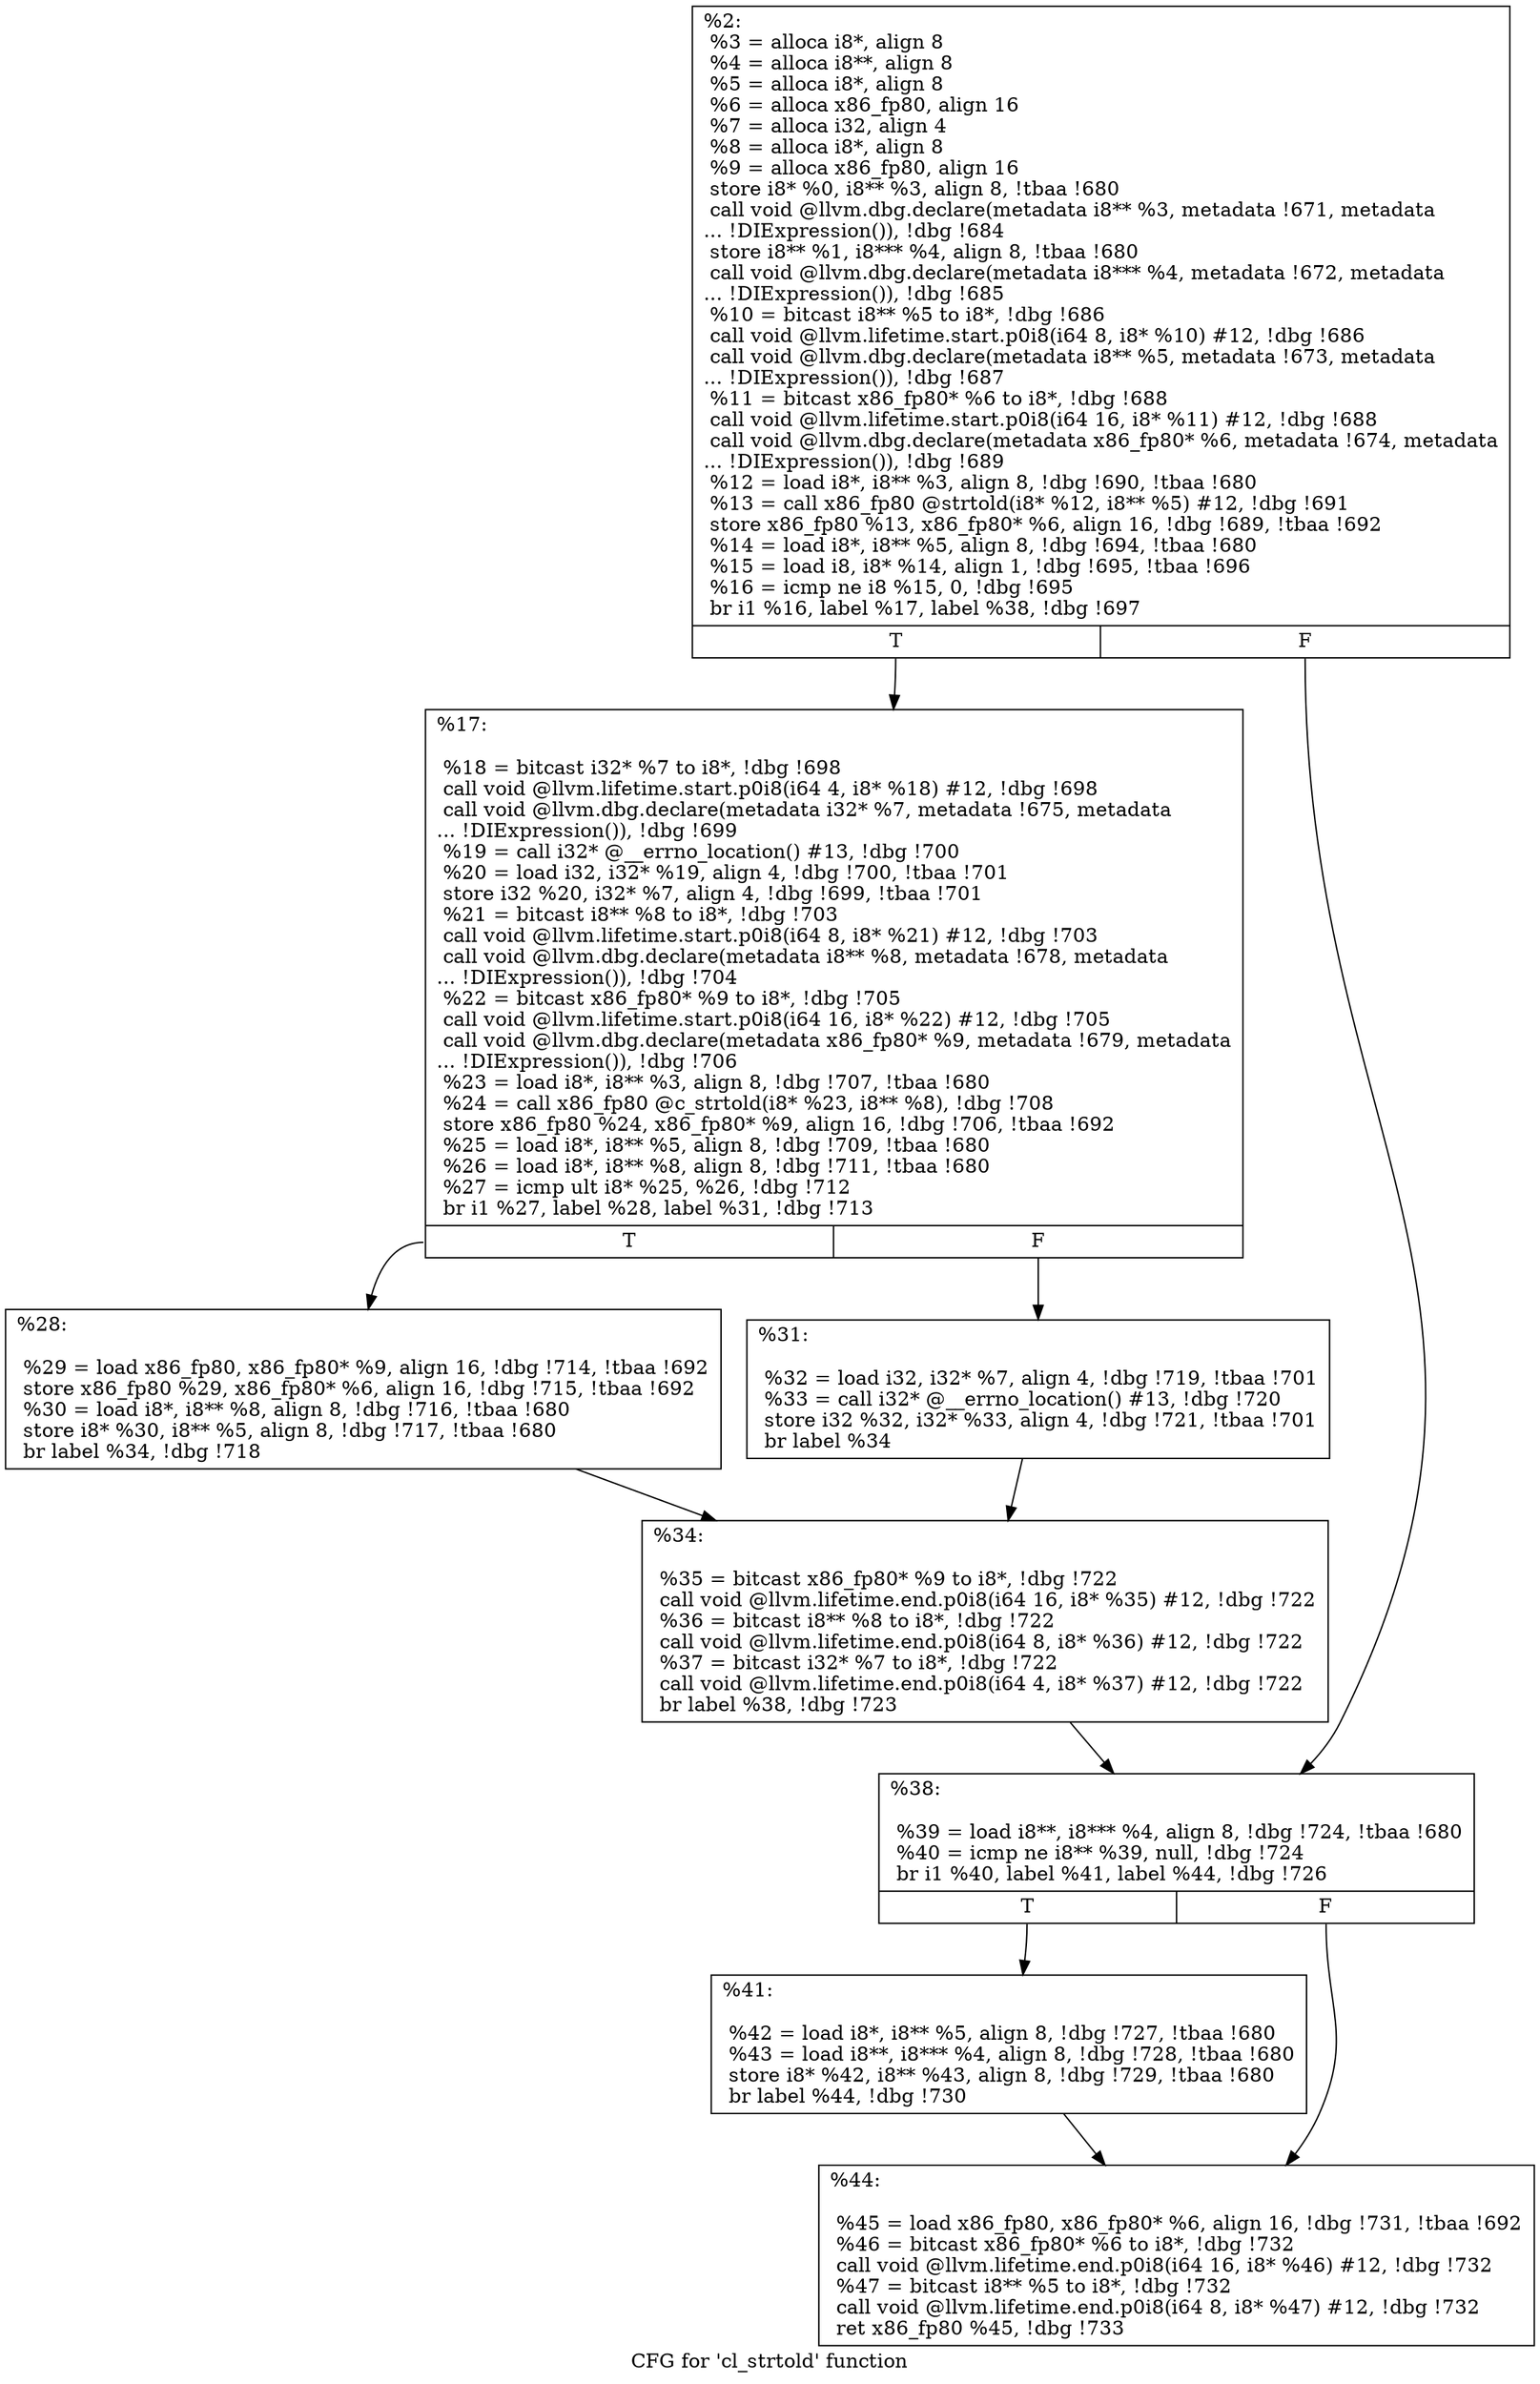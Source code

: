 digraph "CFG for 'cl_strtold' function" {
	label="CFG for 'cl_strtold' function";

	Node0x1c633c0 [shape=record,label="{%2:\l  %3 = alloca i8*, align 8\l  %4 = alloca i8**, align 8\l  %5 = alloca i8*, align 8\l  %6 = alloca x86_fp80, align 16\l  %7 = alloca i32, align 4\l  %8 = alloca i8*, align 8\l  %9 = alloca x86_fp80, align 16\l  store i8* %0, i8** %3, align 8, !tbaa !680\l  call void @llvm.dbg.declare(metadata i8** %3, metadata !671, metadata\l... !DIExpression()), !dbg !684\l  store i8** %1, i8*** %4, align 8, !tbaa !680\l  call void @llvm.dbg.declare(metadata i8*** %4, metadata !672, metadata\l... !DIExpression()), !dbg !685\l  %10 = bitcast i8** %5 to i8*, !dbg !686\l  call void @llvm.lifetime.start.p0i8(i64 8, i8* %10) #12, !dbg !686\l  call void @llvm.dbg.declare(metadata i8** %5, metadata !673, metadata\l... !DIExpression()), !dbg !687\l  %11 = bitcast x86_fp80* %6 to i8*, !dbg !688\l  call void @llvm.lifetime.start.p0i8(i64 16, i8* %11) #12, !dbg !688\l  call void @llvm.dbg.declare(metadata x86_fp80* %6, metadata !674, metadata\l... !DIExpression()), !dbg !689\l  %12 = load i8*, i8** %3, align 8, !dbg !690, !tbaa !680\l  %13 = call x86_fp80 @strtold(i8* %12, i8** %5) #12, !dbg !691\l  store x86_fp80 %13, x86_fp80* %6, align 16, !dbg !689, !tbaa !692\l  %14 = load i8*, i8** %5, align 8, !dbg !694, !tbaa !680\l  %15 = load i8, i8* %14, align 1, !dbg !695, !tbaa !696\l  %16 = icmp ne i8 %15, 0, !dbg !695\l  br i1 %16, label %17, label %38, !dbg !697\l|{<s0>T|<s1>F}}"];
	Node0x1c633c0:s0 -> Node0x1c63470;
	Node0x1c633c0:s1 -> Node0x1c635b0;
	Node0x1c63470 [shape=record,label="{%17:\l\l  %18 = bitcast i32* %7 to i8*, !dbg !698\l  call void @llvm.lifetime.start.p0i8(i64 4, i8* %18) #12, !dbg !698\l  call void @llvm.dbg.declare(metadata i32* %7, metadata !675, metadata\l... !DIExpression()), !dbg !699\l  %19 = call i32* @__errno_location() #13, !dbg !700\l  %20 = load i32, i32* %19, align 4, !dbg !700, !tbaa !701\l  store i32 %20, i32* %7, align 4, !dbg !699, !tbaa !701\l  %21 = bitcast i8** %8 to i8*, !dbg !703\l  call void @llvm.lifetime.start.p0i8(i64 8, i8* %21) #12, !dbg !703\l  call void @llvm.dbg.declare(metadata i8** %8, metadata !678, metadata\l... !DIExpression()), !dbg !704\l  %22 = bitcast x86_fp80* %9 to i8*, !dbg !705\l  call void @llvm.lifetime.start.p0i8(i64 16, i8* %22) #12, !dbg !705\l  call void @llvm.dbg.declare(metadata x86_fp80* %9, metadata !679, metadata\l... !DIExpression()), !dbg !706\l  %23 = load i8*, i8** %3, align 8, !dbg !707, !tbaa !680\l  %24 = call x86_fp80 @c_strtold(i8* %23, i8** %8), !dbg !708\l  store x86_fp80 %24, x86_fp80* %9, align 16, !dbg !706, !tbaa !692\l  %25 = load i8*, i8** %5, align 8, !dbg !709, !tbaa !680\l  %26 = load i8*, i8** %8, align 8, !dbg !711, !tbaa !680\l  %27 = icmp ult i8* %25, %26, !dbg !712\l  br i1 %27, label %28, label %31, !dbg !713\l|{<s0>T|<s1>F}}"];
	Node0x1c63470:s0 -> Node0x1c634c0;
	Node0x1c63470:s1 -> Node0x1c63510;
	Node0x1c634c0 [shape=record,label="{%28:\l\l  %29 = load x86_fp80, x86_fp80* %9, align 16, !dbg !714, !tbaa !692\l  store x86_fp80 %29, x86_fp80* %6, align 16, !dbg !715, !tbaa !692\l  %30 = load i8*, i8** %8, align 8, !dbg !716, !tbaa !680\l  store i8* %30, i8** %5, align 8, !dbg !717, !tbaa !680\l  br label %34, !dbg !718\l}"];
	Node0x1c634c0 -> Node0x1c63560;
	Node0x1c63510 [shape=record,label="{%31:\l\l  %32 = load i32, i32* %7, align 4, !dbg !719, !tbaa !701\l  %33 = call i32* @__errno_location() #13, !dbg !720\l  store i32 %32, i32* %33, align 4, !dbg !721, !tbaa !701\l  br label %34\l}"];
	Node0x1c63510 -> Node0x1c63560;
	Node0x1c63560 [shape=record,label="{%34:\l\l  %35 = bitcast x86_fp80* %9 to i8*, !dbg !722\l  call void @llvm.lifetime.end.p0i8(i64 16, i8* %35) #12, !dbg !722\l  %36 = bitcast i8** %8 to i8*, !dbg !722\l  call void @llvm.lifetime.end.p0i8(i64 8, i8* %36) #12, !dbg !722\l  %37 = bitcast i32* %7 to i8*, !dbg !722\l  call void @llvm.lifetime.end.p0i8(i64 4, i8* %37) #12, !dbg !722\l  br label %38, !dbg !723\l}"];
	Node0x1c63560 -> Node0x1c635b0;
	Node0x1c635b0 [shape=record,label="{%38:\l\l  %39 = load i8**, i8*** %4, align 8, !dbg !724, !tbaa !680\l  %40 = icmp ne i8** %39, null, !dbg !724\l  br i1 %40, label %41, label %44, !dbg !726\l|{<s0>T|<s1>F}}"];
	Node0x1c635b0:s0 -> Node0x1c63600;
	Node0x1c635b0:s1 -> Node0x1c63650;
	Node0x1c63600 [shape=record,label="{%41:\l\l  %42 = load i8*, i8** %5, align 8, !dbg !727, !tbaa !680\l  %43 = load i8**, i8*** %4, align 8, !dbg !728, !tbaa !680\l  store i8* %42, i8** %43, align 8, !dbg !729, !tbaa !680\l  br label %44, !dbg !730\l}"];
	Node0x1c63600 -> Node0x1c63650;
	Node0x1c63650 [shape=record,label="{%44:\l\l  %45 = load x86_fp80, x86_fp80* %6, align 16, !dbg !731, !tbaa !692\l  %46 = bitcast x86_fp80* %6 to i8*, !dbg !732\l  call void @llvm.lifetime.end.p0i8(i64 16, i8* %46) #12, !dbg !732\l  %47 = bitcast i8** %5 to i8*, !dbg !732\l  call void @llvm.lifetime.end.p0i8(i64 8, i8* %47) #12, !dbg !732\l  ret x86_fp80 %45, !dbg !733\l}"];
}
